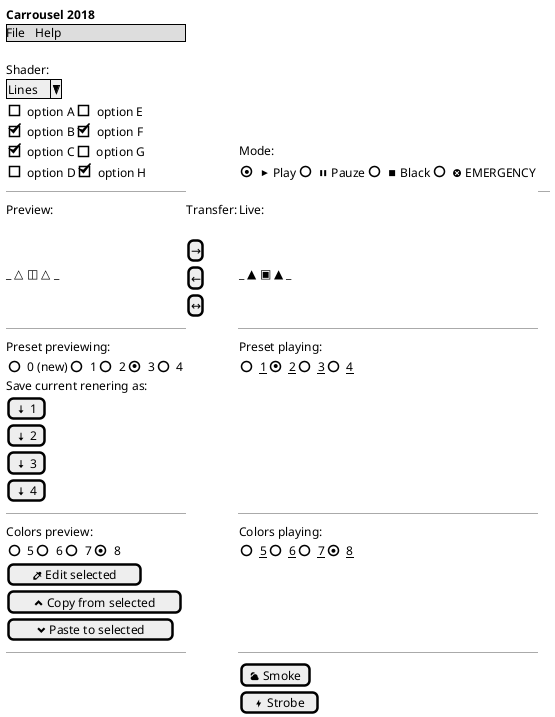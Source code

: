 @startuml

salt
{

<b>Carrousel 2018

{* File | Help }

.       | . | .
Shader: | . | .
^Lines^ | . | .
{ [ ] option A | [ ] option E } | . | .
{ [X] option B | [X] option F } | . | .
{ [X] option C | [ ] option G } | . | Mode:
{ [ ] option D | [X] option H } | . | { (X) <&media-play> Play | () <&media-pause> Pauze | () <&media-stop> Black | () <&circle-x> EMERGENCY }
--        | .         | . | --
Preview:  | Transfer: | Live:
.         | .         | .
.         | [→]       | .
_ △ ◫ △ _ | [←]       | _ ▲ ▣ ▲ _
.         | [↔]       | .
--        | .         | --
Preset previewing: || . | Preset playing:
{ () 0 (new) | () 1 | () 2 | (X) 3 | () 4 } | . | { () <u>1 | (X) <u>2 | () <u>3 | () <u>4 }
Save current renering as: | . | .
[<&arrow-bottom> 1] | . | .
[<&arrow-bottom> 2] | . | .
[<&arrow-bottom> 3] | . | .
[<&arrow-bottom> 4] | . | .
--  | . | --
Colors preview: | . | Colors playing:
{ () 5 | () 6 | () 7 | (X) 8 } | . | { () <u>5 | () <u>6 | () <u>7 | (X) <u>8 }
[<&eyedropper> Edit selected]     | . | .
[<&chevron-top> Copy from selected]     | . | .
[<&chevron-bottom> Paste to selected] | . | .
-- | . | --
.  | . | [<&cloudy> Smoke]
.  | . | [<&bolt> Strobe]

}

@enduml
